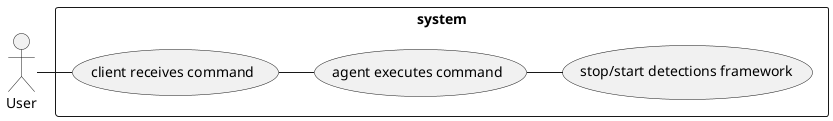 @startuml
'https://plantuml.com/use-case-diagram

actor User as Usr

rectangle system {
  Usr - (client receives command)
  (client receives command) - (agent executes command)
  (agent executes command) - (stop/start detections framework)
}

@enduml